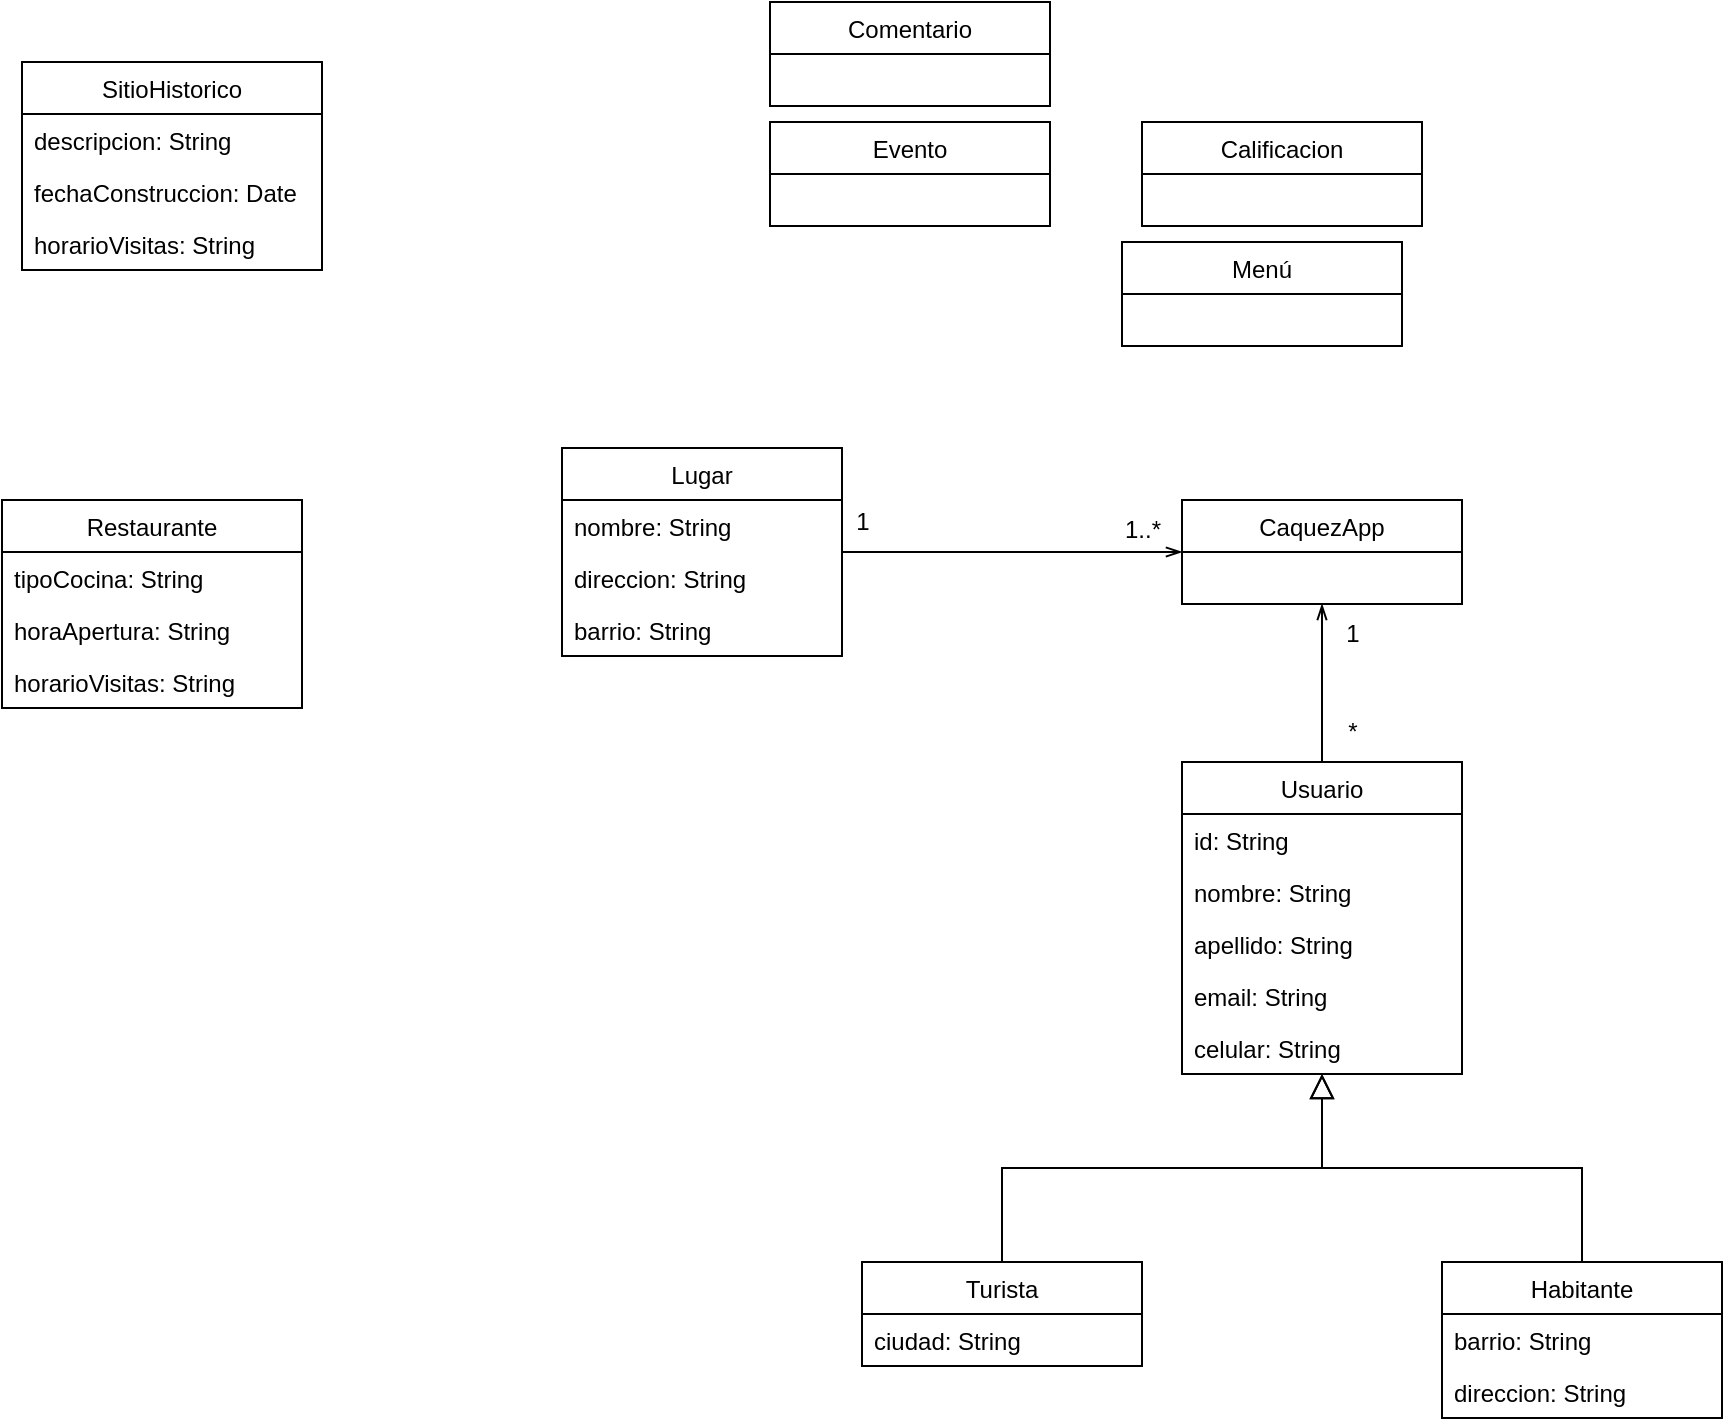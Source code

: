 <mxfile version="20.8.20" type="device"><diagram id="C5RBs43oDa-KdzZeNtuy" name="Page-1"><mxGraphModel dx="1707" dy="514" grid="1" gridSize="10" guides="1" tooltips="1" connect="1" arrows="1" fold="1" page="1" pageScale="1" pageWidth="827" pageHeight="1169" math="0" shadow="0"><root><mxCell id="WIyWlLk6GJQsqaUBKTNV-0"/><mxCell id="WIyWlLk6GJQsqaUBKTNV-1" parent="WIyWlLk6GJQsqaUBKTNV-0"/><mxCell id="qEguYSnMEbuZuuii6yNV-6" value="CaquezApp" style="swimlane;fontStyle=0;childLayout=stackLayout;horizontal=1;startSize=26;fillColor=none;horizontalStack=0;resizeParent=1;resizeParentMax=0;resizeLast=0;collapsible=1;marginBottom=0;" vertex="1" parent="WIyWlLk6GJQsqaUBKTNV-1"><mxGeometry x="480" y="419" width="140" height="52" as="geometry"/></mxCell><mxCell id="qEguYSnMEbuZuuii6yNV-30" style="edgeStyle=orthogonalEdgeStyle;rounded=0;orthogonalLoop=1;jettySize=auto;html=1;exitX=0.5;exitY=0;exitDx=0;exitDy=0;entryX=0.5;entryY=1;entryDx=0;entryDy=0;endArrow=openThin;endFill=0;" edge="1" parent="WIyWlLk6GJQsqaUBKTNV-1" source="qEguYSnMEbuZuuii6yNV-10" target="qEguYSnMEbuZuuii6yNV-6"><mxGeometry relative="1" as="geometry"/></mxCell><mxCell id="qEguYSnMEbuZuuii6yNV-10" value="Usuario" style="swimlane;fontStyle=0;childLayout=stackLayout;horizontal=1;startSize=26;fillColor=none;horizontalStack=0;resizeParent=1;resizeParentMax=0;resizeLast=0;collapsible=1;marginBottom=0;" vertex="1" parent="WIyWlLk6GJQsqaUBKTNV-1"><mxGeometry x="480" y="550" width="140" height="156" as="geometry"/></mxCell><mxCell id="qEguYSnMEbuZuuii6yNV-11" value="id: String" style="text;strokeColor=none;fillColor=none;align=left;verticalAlign=top;spacingLeft=4;spacingRight=4;overflow=hidden;rotatable=0;points=[[0,0.5],[1,0.5]];portConstraint=eastwest;" vertex="1" parent="qEguYSnMEbuZuuii6yNV-10"><mxGeometry y="26" width="140" height="26" as="geometry"/></mxCell><mxCell id="qEguYSnMEbuZuuii6yNV-12" value="nombre: String" style="text;strokeColor=none;fillColor=none;align=left;verticalAlign=top;spacingLeft=4;spacingRight=4;overflow=hidden;rotatable=0;points=[[0,0.5],[1,0.5]];portConstraint=eastwest;" vertex="1" parent="qEguYSnMEbuZuuii6yNV-10"><mxGeometry y="52" width="140" height="26" as="geometry"/></mxCell><mxCell id="qEguYSnMEbuZuuii6yNV-13" value="apellido: String" style="text;strokeColor=none;fillColor=none;align=left;verticalAlign=top;spacingLeft=4;spacingRight=4;overflow=hidden;rotatable=0;points=[[0,0.5],[1,0.5]];portConstraint=eastwest;" vertex="1" parent="qEguYSnMEbuZuuii6yNV-10"><mxGeometry y="78" width="140" height="26" as="geometry"/></mxCell><mxCell id="qEguYSnMEbuZuuii6yNV-14" value="email: String" style="text;strokeColor=none;fillColor=none;align=left;verticalAlign=top;spacingLeft=4;spacingRight=4;overflow=hidden;rotatable=0;points=[[0,0.5],[1,0.5]];portConstraint=eastwest;" vertex="1" parent="qEguYSnMEbuZuuii6yNV-10"><mxGeometry y="104" width="140" height="26" as="geometry"/></mxCell><mxCell id="qEguYSnMEbuZuuii6yNV-15" value="celular: String" style="text;strokeColor=none;fillColor=none;align=left;verticalAlign=top;spacingLeft=4;spacingRight=4;overflow=hidden;rotatable=0;points=[[0,0.5],[1,0.5]];portConstraint=eastwest;" vertex="1" parent="qEguYSnMEbuZuuii6yNV-10"><mxGeometry y="130" width="140" height="26" as="geometry"/></mxCell><mxCell id="qEguYSnMEbuZuuii6yNV-29" style="endArrow=block;endSize=10;endFill=0;shadow=0;strokeWidth=1;rounded=0;edgeStyle=elbowEdgeStyle;elbow=vertical;exitX=0.5;exitY=0;exitDx=0;exitDy=0;" edge="1" parent="WIyWlLk6GJQsqaUBKTNV-1" source="qEguYSnMEbuZuuii6yNV-16" target="qEguYSnMEbuZuuii6yNV-10"><mxGeometry relative="1" as="geometry"/></mxCell><mxCell id="qEguYSnMEbuZuuii6yNV-16" value="Turista" style="swimlane;fontStyle=0;childLayout=stackLayout;horizontal=1;startSize=26;fillColor=none;horizontalStack=0;resizeParent=1;resizeParentMax=0;resizeLast=0;collapsible=1;marginBottom=0;" vertex="1" parent="WIyWlLk6GJQsqaUBKTNV-1"><mxGeometry x="320" y="800" width="140" height="52" as="geometry"/></mxCell><mxCell id="qEguYSnMEbuZuuii6yNV-33" value="ciudad: String" style="text;strokeColor=none;fillColor=none;align=left;verticalAlign=top;spacingLeft=4;spacingRight=4;overflow=hidden;rotatable=0;points=[[0,0.5],[1,0.5]];portConstraint=eastwest;" vertex="1" parent="qEguYSnMEbuZuuii6yNV-16"><mxGeometry y="26" width="140" height="26" as="geometry"/></mxCell><mxCell id="qEguYSnMEbuZuuii6yNV-22" value="Habitante" style="swimlane;fontStyle=0;childLayout=stackLayout;horizontal=1;startSize=26;fillColor=none;horizontalStack=0;resizeParent=1;resizeParentMax=0;resizeLast=0;collapsible=1;marginBottom=0;" vertex="1" parent="WIyWlLk6GJQsqaUBKTNV-1"><mxGeometry x="610" y="800" width="140" height="78" as="geometry"/></mxCell><mxCell id="qEguYSnMEbuZuuii6yNV-23" value="barrio: String" style="text;strokeColor=none;fillColor=none;align=left;verticalAlign=top;spacingLeft=4;spacingRight=4;overflow=hidden;rotatable=0;points=[[0,0.5],[1,0.5]];portConstraint=eastwest;" vertex="1" parent="qEguYSnMEbuZuuii6yNV-22"><mxGeometry y="26" width="140" height="26" as="geometry"/></mxCell><mxCell id="qEguYSnMEbuZuuii6yNV-24" value="direccion: String" style="text;strokeColor=none;fillColor=none;align=left;verticalAlign=top;spacingLeft=4;spacingRight=4;overflow=hidden;rotatable=0;points=[[0,0.5],[1,0.5]];portConstraint=eastwest;" vertex="1" parent="qEguYSnMEbuZuuii6yNV-22"><mxGeometry y="52" width="140" height="26" as="geometry"/></mxCell><mxCell id="qEguYSnMEbuZuuii6yNV-28" value="" style="endArrow=block;endSize=10;endFill=0;shadow=0;strokeWidth=1;rounded=0;edgeStyle=elbowEdgeStyle;elbow=vertical;exitX=0.5;exitY=0;exitDx=0;exitDy=0;" edge="1" parent="WIyWlLk6GJQsqaUBKTNV-1" source="qEguYSnMEbuZuuii6yNV-22" target="qEguYSnMEbuZuuii6yNV-10"><mxGeometry width="160" relative="1" as="geometry"><mxPoint x="660" y="818" as="sourcePoint"/><mxPoint x="550" y="716" as="targetPoint"/></mxGeometry></mxCell><mxCell id="qEguYSnMEbuZuuii6yNV-31" value="1" style="text;html=1;align=center;verticalAlign=middle;resizable=0;points=[];autosize=1;strokeColor=none;fillColor=none;" vertex="1" parent="WIyWlLk6GJQsqaUBKTNV-1"><mxGeometry x="550" y="471" width="30" height="30" as="geometry"/></mxCell><mxCell id="qEguYSnMEbuZuuii6yNV-32" value="*" style="text;html=1;align=center;verticalAlign=middle;resizable=0;points=[];autosize=1;strokeColor=none;fillColor=none;" vertex="1" parent="WIyWlLk6GJQsqaUBKTNV-1"><mxGeometry x="550" y="520" width="30" height="30" as="geometry"/></mxCell><mxCell id="qEguYSnMEbuZuuii6yNV-40" style="edgeStyle=orthogonalEdgeStyle;rounded=0;orthogonalLoop=1;jettySize=auto;html=1;endArrow=openThin;endFill=0;" edge="1" parent="WIyWlLk6GJQsqaUBKTNV-1" source="qEguYSnMEbuZuuii6yNV-34" target="qEguYSnMEbuZuuii6yNV-6"><mxGeometry relative="1" as="geometry"/></mxCell><mxCell id="qEguYSnMEbuZuuii6yNV-34" value="Lugar" style="swimlane;fontStyle=0;childLayout=stackLayout;horizontal=1;startSize=26;fillColor=none;horizontalStack=0;resizeParent=1;resizeParentMax=0;resizeLast=0;collapsible=1;marginBottom=0;" vertex="1" parent="WIyWlLk6GJQsqaUBKTNV-1"><mxGeometry x="170" y="393" width="140" height="104" as="geometry"/></mxCell><mxCell id="qEguYSnMEbuZuuii6yNV-37" value="nombre: String" style="text;strokeColor=none;fillColor=none;align=left;verticalAlign=top;spacingLeft=4;spacingRight=4;overflow=hidden;rotatable=0;points=[[0,0.5],[1,0.5]];portConstraint=eastwest;" vertex="1" parent="qEguYSnMEbuZuuii6yNV-34"><mxGeometry y="26" width="140" height="26" as="geometry"/></mxCell><mxCell id="qEguYSnMEbuZuuii6yNV-35" value="direccion: String" style="text;strokeColor=none;fillColor=none;align=left;verticalAlign=top;spacingLeft=4;spacingRight=4;overflow=hidden;rotatable=0;points=[[0,0.5],[1,0.5]];portConstraint=eastwest;" vertex="1" parent="qEguYSnMEbuZuuii6yNV-34"><mxGeometry y="52" width="140" height="26" as="geometry"/></mxCell><mxCell id="qEguYSnMEbuZuuii6yNV-36" value="barrio: String" style="text;strokeColor=none;fillColor=none;align=left;verticalAlign=top;spacingLeft=4;spacingRight=4;overflow=hidden;rotatable=0;points=[[0,0.5],[1,0.5]];portConstraint=eastwest;" vertex="1" parent="qEguYSnMEbuZuuii6yNV-34"><mxGeometry y="78" width="140" height="26" as="geometry"/></mxCell><mxCell id="qEguYSnMEbuZuuii6yNV-41" value="1" style="text;html=1;align=center;verticalAlign=middle;resizable=0;points=[];autosize=1;strokeColor=none;fillColor=none;" vertex="1" parent="WIyWlLk6GJQsqaUBKTNV-1"><mxGeometry x="305" y="415" width="30" height="30" as="geometry"/></mxCell><mxCell id="qEguYSnMEbuZuuii6yNV-42" value="1..*" style="text;html=1;align=center;verticalAlign=middle;resizable=0;points=[];autosize=1;strokeColor=none;fillColor=none;" vertex="1" parent="WIyWlLk6GJQsqaUBKTNV-1"><mxGeometry x="440" y="419" width="40" height="30" as="geometry"/></mxCell><mxCell id="qEguYSnMEbuZuuii6yNV-43" value="SitioHistorico" style="swimlane;fontStyle=0;childLayout=stackLayout;horizontal=1;startSize=26;fillColor=none;horizontalStack=0;resizeParent=1;resizeParentMax=0;resizeLast=0;collapsible=1;marginBottom=0;" vertex="1" parent="WIyWlLk6GJQsqaUBKTNV-1"><mxGeometry x="-100" y="200" width="150" height="104" as="geometry"/></mxCell><mxCell id="qEguYSnMEbuZuuii6yNV-47" value="descripcion: String" style="text;strokeColor=none;fillColor=none;align=left;verticalAlign=top;spacingLeft=4;spacingRight=4;overflow=hidden;rotatable=0;points=[[0,0.5],[1,0.5]];portConstraint=eastwest;" vertex="1" parent="qEguYSnMEbuZuuii6yNV-43"><mxGeometry y="26" width="150" height="26" as="geometry"/></mxCell><mxCell id="qEguYSnMEbuZuuii6yNV-48" value="fechaConstruccion: Date" style="text;strokeColor=none;fillColor=none;align=left;verticalAlign=top;spacingLeft=4;spacingRight=4;overflow=hidden;rotatable=0;points=[[0,0.5],[1,0.5]];portConstraint=eastwest;" vertex="1" parent="qEguYSnMEbuZuuii6yNV-43"><mxGeometry y="52" width="150" height="26" as="geometry"/></mxCell><mxCell id="qEguYSnMEbuZuuii6yNV-50" value="horarioVisitas: String" style="text;strokeColor=none;fillColor=none;align=left;verticalAlign=top;spacingLeft=4;spacingRight=4;overflow=hidden;rotatable=0;points=[[0,0.5],[1,0.5]];portConstraint=eastwest;" vertex="1" parent="qEguYSnMEbuZuuii6yNV-43"><mxGeometry y="78" width="150" height="26" as="geometry"/></mxCell><mxCell id="qEguYSnMEbuZuuii6yNV-58" value="Comentario" style="swimlane;fontStyle=0;childLayout=stackLayout;horizontal=1;startSize=26;fillColor=none;horizontalStack=0;resizeParent=1;resizeParentMax=0;resizeLast=0;collapsible=1;marginBottom=0;" vertex="1" parent="WIyWlLk6GJQsqaUBKTNV-1"><mxGeometry x="274" y="170" width="140" height="52" as="geometry"/></mxCell><mxCell id="qEguYSnMEbuZuuii6yNV-62" value="Calificacion" style="swimlane;fontStyle=0;childLayout=stackLayout;horizontal=1;startSize=26;fillColor=none;horizontalStack=0;resizeParent=1;resizeParentMax=0;resizeLast=0;collapsible=1;marginBottom=0;" vertex="1" parent="WIyWlLk6GJQsqaUBKTNV-1"><mxGeometry x="460" y="230" width="140" height="52" as="geometry"/></mxCell><mxCell id="qEguYSnMEbuZuuii6yNV-63" value="Restaurante" style="swimlane;fontStyle=0;childLayout=stackLayout;horizontal=1;startSize=26;fillColor=none;horizontalStack=0;resizeParent=1;resizeParentMax=0;resizeLast=0;collapsible=1;marginBottom=0;" vertex="1" parent="WIyWlLk6GJQsqaUBKTNV-1"><mxGeometry x="-110" y="419" width="150" height="104" as="geometry"/></mxCell><mxCell id="qEguYSnMEbuZuuii6yNV-67" value="tipoCocina: String" style="text;strokeColor=none;fillColor=none;align=left;verticalAlign=top;spacingLeft=4;spacingRight=4;overflow=hidden;rotatable=0;points=[[0,0.5],[1,0.5]];portConstraint=eastwest;" vertex="1" parent="qEguYSnMEbuZuuii6yNV-63"><mxGeometry y="26" width="150" height="26" as="geometry"/></mxCell><mxCell id="qEguYSnMEbuZuuii6yNV-68" value="horaApertura: String" style="text;strokeColor=none;fillColor=none;align=left;verticalAlign=top;spacingLeft=4;spacingRight=4;overflow=hidden;rotatable=0;points=[[0,0.5],[1,0.5]];portConstraint=eastwest;" vertex="1" parent="qEguYSnMEbuZuuii6yNV-63"><mxGeometry y="52" width="150" height="26" as="geometry"/></mxCell><mxCell id="qEguYSnMEbuZuuii6yNV-69" value="horarioVisitas: String" style="text;strokeColor=none;fillColor=none;align=left;verticalAlign=top;spacingLeft=4;spacingRight=4;overflow=hidden;rotatable=0;points=[[0,0.5],[1,0.5]];portConstraint=eastwest;" vertex="1" parent="qEguYSnMEbuZuuii6yNV-63"><mxGeometry y="78" width="150" height="26" as="geometry"/></mxCell><mxCell id="qEguYSnMEbuZuuii6yNV-70" value="Evento" style="swimlane;fontStyle=0;childLayout=stackLayout;horizontal=1;startSize=26;fillColor=none;horizontalStack=0;resizeParent=1;resizeParentMax=0;resizeLast=0;collapsible=1;marginBottom=0;" vertex="1" parent="WIyWlLk6GJQsqaUBKTNV-1"><mxGeometry x="274" y="230" width="140" height="52" as="geometry"/></mxCell><mxCell id="qEguYSnMEbuZuuii6yNV-71" value="Menú" style="swimlane;fontStyle=0;childLayout=stackLayout;horizontal=1;startSize=26;fillColor=none;horizontalStack=0;resizeParent=1;resizeParentMax=0;resizeLast=0;collapsible=1;marginBottom=0;" vertex="1" parent="WIyWlLk6GJQsqaUBKTNV-1"><mxGeometry x="450" y="290" width="140" height="52" as="geometry"/></mxCell></root></mxGraphModel></diagram></mxfile>